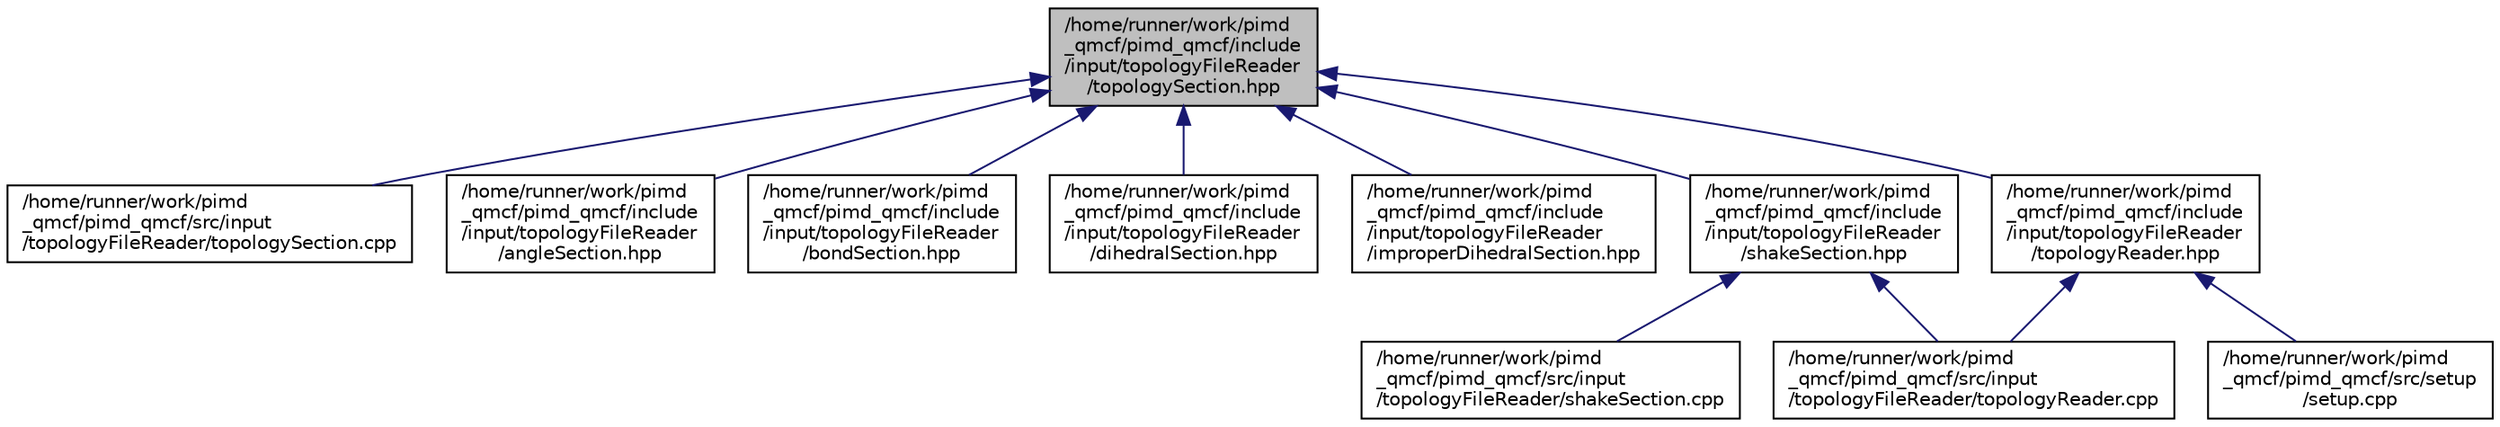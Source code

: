 digraph "/home/runner/work/pimd_qmcf/pimd_qmcf/include/input/topologyFileReader/topologySection.hpp"
{
 // LATEX_PDF_SIZE
  edge [fontname="Helvetica",fontsize="10",labelfontname="Helvetica",labelfontsize="10"];
  node [fontname="Helvetica",fontsize="10",shape=record];
  Node1 [label="/home/runner/work/pimd\l_qmcf/pimd_qmcf/include\l/input/topologyFileReader\l/topologySection.hpp",height=0.2,width=0.4,color="black", fillcolor="grey75", style="filled", fontcolor="black",tooltip=" "];
  Node1 -> Node2 [dir="back",color="midnightblue",fontsize="10",style="solid",fontname="Helvetica"];
  Node2 [label="/home/runner/work/pimd\l_qmcf/pimd_qmcf/src/input\l/topologyFileReader/topologySection.cpp",height=0.2,width=0.4,color="black", fillcolor="white", style="filled",URL="$topologySection_8cpp.html",tooltip=" "];
  Node1 -> Node3 [dir="back",color="midnightblue",fontsize="10",style="solid",fontname="Helvetica"];
  Node3 [label="/home/runner/work/pimd\l_qmcf/pimd_qmcf/include\l/input/topologyFileReader\l/angleSection.hpp",height=0.2,width=0.4,color="black", fillcolor="white", style="filled",URL="$topologyFileReader_2angleSection_8hpp.html",tooltip=" "];
  Node1 -> Node4 [dir="back",color="midnightblue",fontsize="10",style="solid",fontname="Helvetica"];
  Node4 [label="/home/runner/work/pimd\l_qmcf/pimd_qmcf/include\l/input/topologyFileReader\l/bondSection.hpp",height=0.2,width=0.4,color="black", fillcolor="white", style="filled",URL="$topologyFileReader_2bondSection_8hpp.html",tooltip=" "];
  Node1 -> Node5 [dir="back",color="midnightblue",fontsize="10",style="solid",fontname="Helvetica"];
  Node5 [label="/home/runner/work/pimd\l_qmcf/pimd_qmcf/include\l/input/topologyFileReader\l/dihedralSection.hpp",height=0.2,width=0.4,color="black", fillcolor="white", style="filled",URL="$topologyFileReader_2dihedralSection_8hpp.html",tooltip=" "];
  Node1 -> Node6 [dir="back",color="midnightblue",fontsize="10",style="solid",fontname="Helvetica"];
  Node6 [label="/home/runner/work/pimd\l_qmcf/pimd_qmcf/include\l/input/topologyFileReader\l/improperDihedralSection.hpp",height=0.2,width=0.4,color="black", fillcolor="white", style="filled",URL="$topologyFileReader_2improperDihedralSection_8hpp.html",tooltip=" "];
  Node1 -> Node7 [dir="back",color="midnightblue",fontsize="10",style="solid",fontname="Helvetica"];
  Node7 [label="/home/runner/work/pimd\l_qmcf/pimd_qmcf/include\l/input/topologyFileReader\l/shakeSection.hpp",height=0.2,width=0.4,color="black", fillcolor="white", style="filled",URL="$shakeSection_8hpp.html",tooltip=" "];
  Node7 -> Node8 [dir="back",color="midnightblue",fontsize="10",style="solid",fontname="Helvetica"];
  Node8 [label="/home/runner/work/pimd\l_qmcf/pimd_qmcf/src/input\l/topologyFileReader/shakeSection.cpp",height=0.2,width=0.4,color="black", fillcolor="white", style="filled",URL="$shakeSection_8cpp.html",tooltip=" "];
  Node7 -> Node9 [dir="back",color="midnightblue",fontsize="10",style="solid",fontname="Helvetica"];
  Node9 [label="/home/runner/work/pimd\l_qmcf/pimd_qmcf/src/input\l/topologyFileReader/topologyReader.cpp",height=0.2,width=0.4,color="black", fillcolor="white", style="filled",URL="$topologyReader_8cpp.html",tooltip=" "];
  Node1 -> Node10 [dir="back",color="midnightblue",fontsize="10",style="solid",fontname="Helvetica"];
  Node10 [label="/home/runner/work/pimd\l_qmcf/pimd_qmcf/include\l/input/topologyFileReader\l/topologyReader.hpp",height=0.2,width=0.4,color="black", fillcolor="white", style="filled",URL="$topologyReader_8hpp.html",tooltip=" "];
  Node10 -> Node9 [dir="back",color="midnightblue",fontsize="10",style="solid",fontname="Helvetica"];
  Node10 -> Node11 [dir="back",color="midnightblue",fontsize="10",style="solid",fontname="Helvetica"];
  Node11 [label="/home/runner/work/pimd\l_qmcf/pimd_qmcf/src/setup\l/setup.cpp",height=0.2,width=0.4,color="black", fillcolor="white", style="filled",URL="$setup_8cpp.html",tooltip=" "];
}
